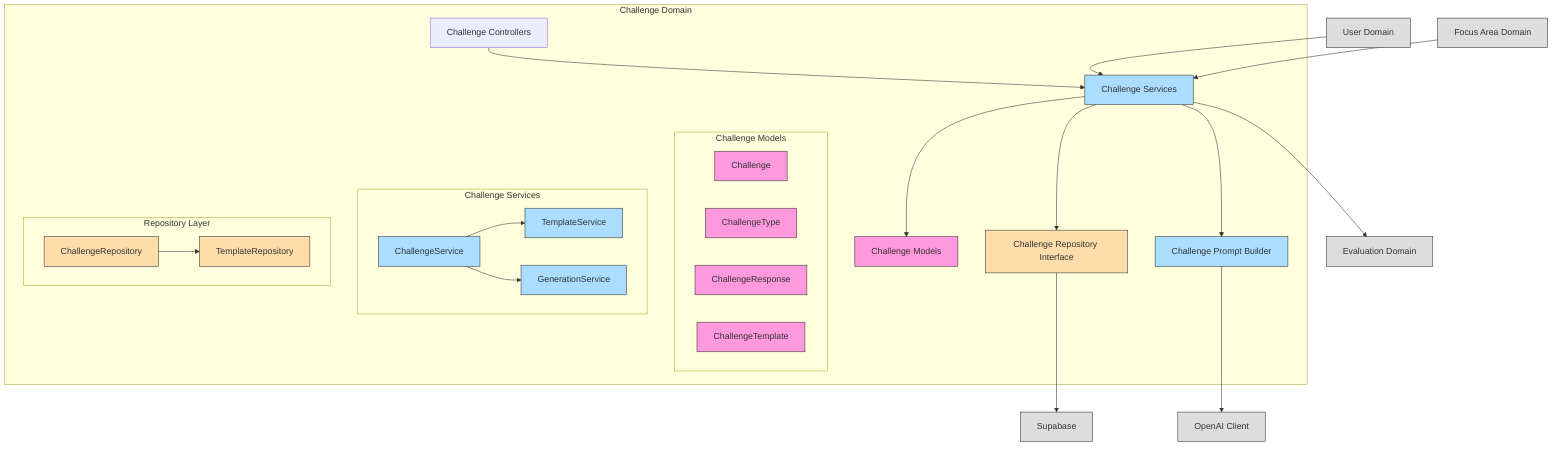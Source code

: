 graph TB
    %% Challenge Domain Components
    subgraph "Challenge Domain"
        CM[Challenge Models]
        CS[Challenge Services]
        CR[Challenge Repository Interface]
        CC[Challenge Controllers]
        CPB[Challenge Prompt Builder]
        
        %% Sub-components
        subgraph "Challenge Models"
            Challenge[Challenge]
            ChallengeType[ChallengeType]
            ChallengeResponse[ChallengeResponse]
            ChallengeTemplate[ChallengeTemplate]
        end
        
        subgraph "Challenge Services"
            ChallengeService[ChallengeService]
            TemplateService[TemplateService]
            GenerationService[GenerationService]
        end
        
        subgraph "Repository Layer"
            ChallengeRepo[ChallengeRepository]
            TemplateRepo[TemplateRepository]
        end
    end
    
    %% External Components
    User[User Domain]
    FocusArea[Focus Area Domain]
    Evaluation[Evaluation Domain]
    OpenAI[OpenAI Client]
    Database[Supabase]
    
    %% Relationships
    CC --> CS
    CS --> CM
    CS --> CR
    CS --> CPB
    CPB --> OpenAI
    CR --> Database
    
    %% Cross-domain relationships
    User --> CS
    FocusArea --> CS
    CS --> Evaluation
    
    %% Internal relationships
    ChallengeService --> TemplateService
    ChallengeService --> GenerationService
    ChallengeRepo --> TemplateRepo
    
    %% Style definitions
    classDef models fill:#f9d,stroke:#333,stroke-width:1px
    classDef services fill:#adf,stroke:#333,stroke-width:1px
    classDef repositories fill:#fda,stroke:#333,stroke-width:1px
    classDef external fill:#ddd,stroke:#333,stroke-width:1px
    
    class CM,Challenge,ChallengeType,ChallengeResponse,ChallengeTemplate models
    class CS,ChallengeService,TemplateService,GenerationService,CPB services
    class CR,ChallengeRepo,TemplateRepo repositories
    class User,FocusArea,Evaluation,OpenAI,Database external